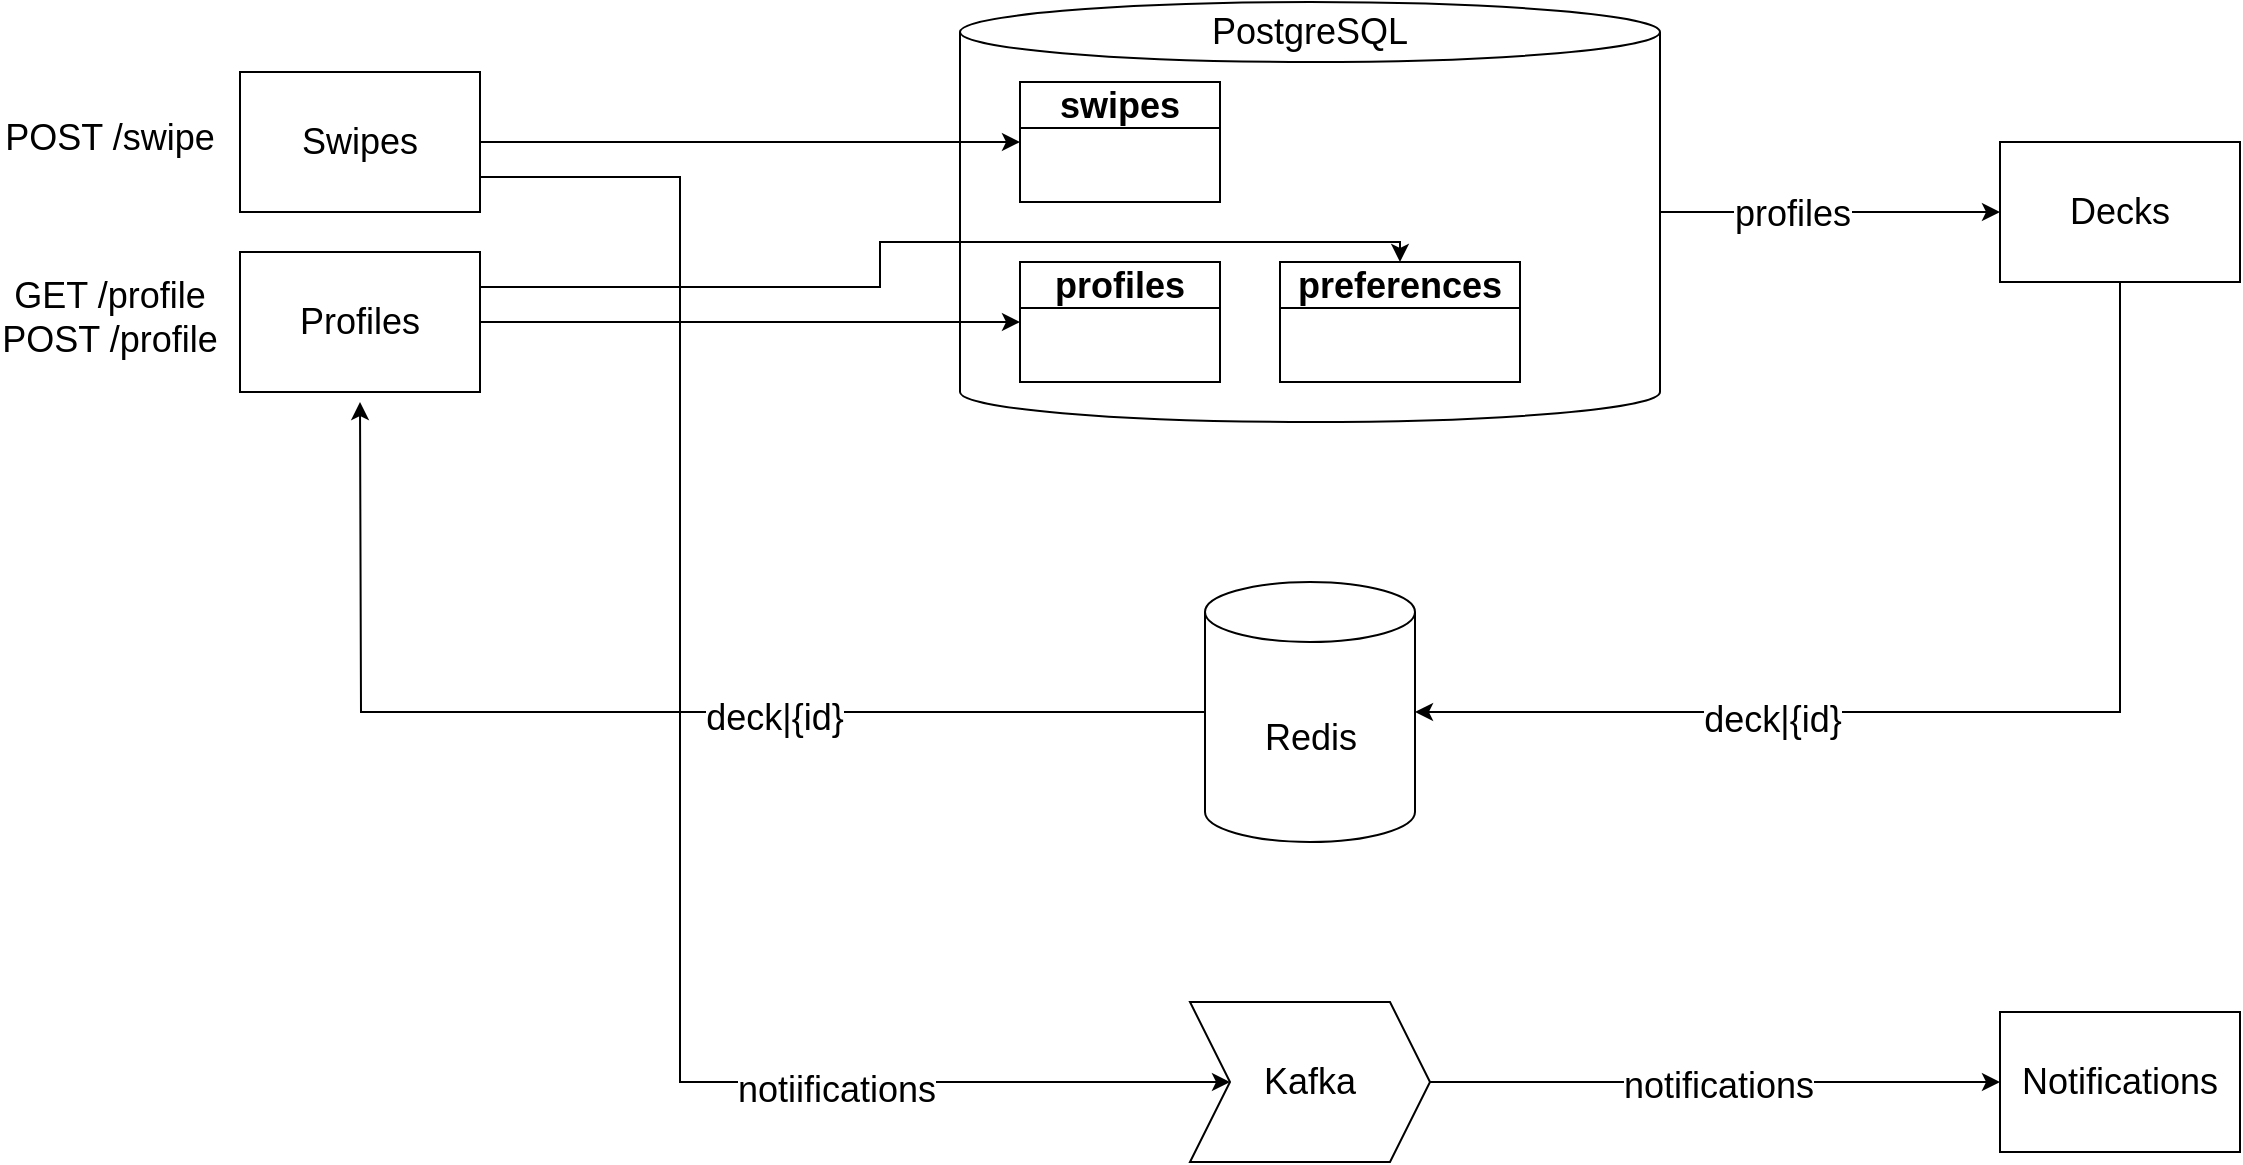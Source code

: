 <mxfile version="26.1.3">
  <diagram name="Page-1" id="CoTDWFha4LhTDb08zGJA">
    <mxGraphModel dx="1134" dy="633" grid="1" gridSize="10" guides="1" tooltips="1" connect="1" arrows="1" fold="1" page="1" pageScale="1" pageWidth="4681" pageHeight="3300" math="0" shadow="0">
      <root>
        <mxCell id="0" />
        <mxCell id="1" parent="0" />
        <mxCell id="LFtMd48XwCnqYr7q9XE8-7" value="" style="group;fontSize=18;" parent="1" vertex="1" connectable="0">
          <mxGeometry x="1350" y="410" width="350" height="210" as="geometry" />
        </mxCell>
        <mxCell id="xQLuOkij8412rpGpJCvE-2" value="" style="shape=cylinder3;whiteSpace=wrap;html=1;boundedLbl=1;backgroundOutline=1;size=15;" parent="LFtMd48XwCnqYr7q9XE8-7" vertex="1">
          <mxGeometry width="350" height="210" as="geometry" />
        </mxCell>
        <mxCell id="LFtMd48XwCnqYr7q9XE8-6" value="PostgreSQL" style="text;html=1;align=center;verticalAlign=middle;whiteSpace=wrap;rounded=0;fontSize=18;" parent="LFtMd48XwCnqYr7q9XE8-7" vertex="1">
          <mxGeometry x="145" width="60" height="30" as="geometry" />
        </mxCell>
        <mxCell id="LFtMd48XwCnqYr7q9XE8-8" value="preferences" style="swimlane;whiteSpace=wrap;html=1;fontSize=18;" parent="LFtMd48XwCnqYr7q9XE8-7" vertex="1">
          <mxGeometry x="160" y="130" width="120" height="60" as="geometry" />
        </mxCell>
        <mxCell id="xQLuOkij8412rpGpJCvE-9" value="profiles" style="swimlane;whiteSpace=wrap;html=1;fontSize=18;" parent="LFtMd48XwCnqYr7q9XE8-7" vertex="1">
          <mxGeometry x="30" y="130" width="100" height="60" as="geometry" />
        </mxCell>
        <mxCell id="f3B5aBYDAURVjYKPminV-11" style="edgeStyle=orthogonalEdgeStyle;rounded=0;orthogonalLoop=1;jettySize=auto;html=1;" parent="1" source="xQLuOkij8412rpGpJCvE-4" edge="1">
          <mxGeometry relative="1" as="geometry">
            <mxPoint x="1050" y="610" as="targetPoint" />
          </mxGeometry>
        </mxCell>
        <mxCell id="f3B5aBYDAURVjYKPminV-12" value="&lt;font style=&quot;font-size: 18px;&quot;&gt;deck|{id}&lt;/font&gt;" style="edgeLabel;html=1;align=center;verticalAlign=middle;resizable=0;points=[];" parent="f3B5aBYDAURVjYKPminV-11" vertex="1" connectable="0">
          <mxGeometry x="-0.252" y="3" relative="1" as="geometry">
            <mxPoint as="offset" />
          </mxGeometry>
        </mxCell>
        <mxCell id="xQLuOkij8412rpGpJCvE-4" value="Redis" style="shape=cylinder3;whiteSpace=wrap;html=1;boundedLbl=1;backgroundOutline=1;size=15;fontSize=18;" parent="1" vertex="1">
          <mxGeometry x="1472.5" y="700" width="105" height="130" as="geometry" />
        </mxCell>
        <mxCell id="f3B5aBYDAURVjYKPminV-10" style="edgeStyle=orthogonalEdgeStyle;rounded=0;orthogonalLoop=1;jettySize=auto;html=1;exitX=1;exitY=0.25;exitDx=0;exitDy=0;entryX=0.5;entryY=0;entryDx=0;entryDy=0;" parent="1" source="dTyB1NYPiKnWLOb2Jq6Y-1" target="LFtMd48XwCnqYr7q9XE8-8" edge="1">
          <mxGeometry relative="1" as="geometry">
            <Array as="points">
              <mxPoint x="1310" y="552" />
              <mxPoint x="1310" y="530" />
              <mxPoint x="1570" y="530" />
            </Array>
          </mxGeometry>
        </mxCell>
        <mxCell id="dTyB1NYPiKnWLOb2Jq6Y-1" value="Profiles" style="rounded=0;whiteSpace=wrap;html=1;fontSize=18;" parent="1" vertex="1">
          <mxGeometry x="990" y="535" width="120" height="70" as="geometry" />
        </mxCell>
        <mxCell id="xQLuOkij8412rpGpJCvE-10" value="swipes" style="swimlane;whiteSpace=wrap;html=1;fontSize=18;" parent="1" vertex="1">
          <mxGeometry x="1380" y="450" width="100" height="60" as="geometry" />
        </mxCell>
        <mxCell id="9I6AU-m062yrOwvUiyNF-1" style="edgeStyle=orthogonalEdgeStyle;rounded=0;orthogonalLoop=1;jettySize=auto;html=1;entryX=0;entryY=0.5;entryDx=0;entryDy=0;" parent="1" source="dTyB1NYPiKnWLOb2Jq6Y-1" target="xQLuOkij8412rpGpJCvE-9" edge="1">
          <mxGeometry relative="1" as="geometry" />
        </mxCell>
        <mxCell id="LFtMd48XwCnqYr7q9XE8-1" value="GET /profile&lt;div&gt;POST /profile&lt;/div&gt;" style="text;html=1;align=center;verticalAlign=middle;whiteSpace=wrap;rounded=0;fontSize=18;" parent="1" vertex="1">
          <mxGeometry x="870" y="535" width="110" height="65" as="geometry" />
        </mxCell>
        <mxCell id="LFtMd48XwCnqYr7q9XE8-4" style="edgeStyle=orthogonalEdgeStyle;rounded=0;orthogonalLoop=1;jettySize=auto;html=1;entryX=0;entryY=0.5;entryDx=0;entryDy=0;" parent="1" source="LFtMd48XwCnqYr7q9XE8-3" target="xQLuOkij8412rpGpJCvE-10" edge="1">
          <mxGeometry relative="1" as="geometry" />
        </mxCell>
        <mxCell id="POkQv7-OoHhfcwsdikCV-1" style="edgeStyle=orthogonalEdgeStyle;rounded=0;orthogonalLoop=1;jettySize=auto;html=1;exitX=1;exitY=0.75;exitDx=0;exitDy=0;entryX=0;entryY=0.5;entryDx=0;entryDy=0;" parent="1" source="LFtMd48XwCnqYr7q9XE8-3" target="f3B5aBYDAURVjYKPminV-9" edge="1">
          <mxGeometry relative="1" as="geometry">
            <mxPoint x="1320" y="920" as="targetPoint" />
            <Array as="points">
              <mxPoint x="1210" y="498" />
              <mxPoint x="1210" y="950" />
            </Array>
          </mxGeometry>
        </mxCell>
        <mxCell id="POkQv7-OoHhfcwsdikCV-2" value="&lt;font style=&quot;font-size: 18px;&quot;&gt;notiifications&lt;/font&gt;" style="edgeLabel;html=1;align=center;verticalAlign=middle;resizable=0;points=[];" parent="POkQv7-OoHhfcwsdikCV-1" vertex="1" connectable="0">
          <mxGeometry x="0.523" y="-4" relative="1" as="geometry">
            <mxPoint as="offset" />
          </mxGeometry>
        </mxCell>
        <mxCell id="LFtMd48XwCnqYr7q9XE8-3" value="Swipes" style="rounded=0;whiteSpace=wrap;html=1;fontSize=18;" parent="1" vertex="1">
          <mxGeometry x="990" y="445" width="120" height="70" as="geometry" />
        </mxCell>
        <mxCell id="LFtMd48XwCnqYr7q9XE8-5" value="&lt;div&gt;POST /swipe&lt;/div&gt;" style="text;html=1;align=center;verticalAlign=middle;whiteSpace=wrap;rounded=0;fontSize=18;" parent="1" vertex="1">
          <mxGeometry x="870" y="445" width="110" height="65" as="geometry" />
        </mxCell>
        <mxCell id="f3B5aBYDAURVjYKPminV-1" value="Decks" style="rounded=0;whiteSpace=wrap;html=1;fontSize=18;" parent="1" vertex="1">
          <mxGeometry x="1870" y="480" width="120" height="70" as="geometry" />
        </mxCell>
        <mxCell id="f3B5aBYDAURVjYKPminV-3" style="edgeStyle=orthogonalEdgeStyle;rounded=0;orthogonalLoop=1;jettySize=auto;html=1;entryX=0;entryY=0.5;entryDx=0;entryDy=0;" parent="1" source="xQLuOkij8412rpGpJCvE-2" target="f3B5aBYDAURVjYKPminV-1" edge="1">
          <mxGeometry relative="1" as="geometry">
            <Array as="points">
              <mxPoint x="1860" y="515" />
            </Array>
          </mxGeometry>
        </mxCell>
        <mxCell id="f3B5aBYDAURVjYKPminV-5" value="profiles" style="edgeLabel;html=1;align=center;verticalAlign=middle;resizable=0;points=[];fontSize=18;" parent="f3B5aBYDAURVjYKPminV-3" vertex="1" connectable="0">
          <mxGeometry x="-0.224" relative="1" as="geometry">
            <mxPoint y="1" as="offset" />
          </mxGeometry>
        </mxCell>
        <mxCell id="f3B5aBYDAURVjYKPminV-6" style="edgeStyle=orthogonalEdgeStyle;rounded=0;orthogonalLoop=1;jettySize=auto;html=1;entryX=1;entryY=0.5;entryDx=0;entryDy=0;entryPerimeter=0;" parent="1" source="f3B5aBYDAURVjYKPminV-1" target="xQLuOkij8412rpGpJCvE-4" edge="1">
          <mxGeometry relative="1" as="geometry">
            <Array as="points">
              <mxPoint x="1930" y="765" />
            </Array>
          </mxGeometry>
        </mxCell>
        <mxCell id="f3B5aBYDAURVjYKPminV-7" value="&lt;font style=&quot;font-size: 18px;&quot;&gt;deck|{id}&lt;/font&gt;" style="edgeLabel;html=1;align=center;verticalAlign=middle;resizable=0;points=[];" parent="f3B5aBYDAURVjYKPminV-6" vertex="1" connectable="0">
          <mxGeometry x="0.373" y="4" relative="1" as="geometry">
            <mxPoint as="offset" />
          </mxGeometry>
        </mxCell>
        <mxCell id="POkQv7-OoHhfcwsdikCV-4" style="edgeStyle=orthogonalEdgeStyle;rounded=0;orthogonalLoop=1;jettySize=auto;html=1;" parent="1" source="f3B5aBYDAURVjYKPminV-9" target="POkQv7-OoHhfcwsdikCV-3" edge="1">
          <mxGeometry relative="1" as="geometry" />
        </mxCell>
        <mxCell id="POkQv7-OoHhfcwsdikCV-5" value="&lt;font style=&quot;font-size: 18px;&quot;&gt;notifications&lt;/font&gt;" style="edgeLabel;html=1;align=center;verticalAlign=middle;resizable=0;points=[];" parent="POkQv7-OoHhfcwsdikCV-4" vertex="1" connectable="0">
          <mxGeometry x="0.01" y="-2" relative="1" as="geometry">
            <mxPoint as="offset" />
          </mxGeometry>
        </mxCell>
        <mxCell id="f3B5aBYDAURVjYKPminV-9" value="&lt;font&gt;Kafka&lt;/font&gt;" style="shape=step;perimeter=stepPerimeter;whiteSpace=wrap;html=1;fixedSize=1;fontSize=18;" parent="1" vertex="1">
          <mxGeometry x="1465" y="910" width="120" height="80" as="geometry" />
        </mxCell>
        <mxCell id="POkQv7-OoHhfcwsdikCV-3" value="Notifications" style="rounded=0;whiteSpace=wrap;html=1;fontSize=18;" parent="1" vertex="1">
          <mxGeometry x="1870" y="915" width="120" height="70" as="geometry" />
        </mxCell>
      </root>
    </mxGraphModel>
  </diagram>
</mxfile>
